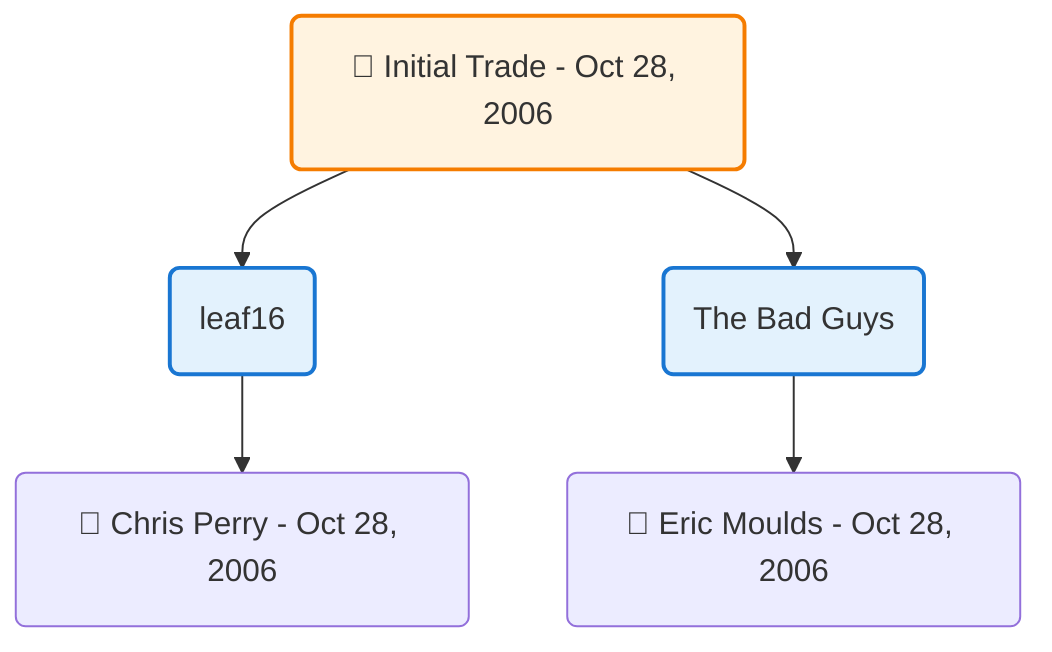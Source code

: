 flowchart TD

    TRADE_MAIN("🔄 Initial Trade - Oct 28, 2006")
    TEAM_1("leaf16")
    TEAM_2("The Bad Guys")
    NODE_0c2243f5-ebf2-4bd7-b64c-ad6b8ceb04a5("🔄 Chris Perry - Oct 28, 2006")
    NODE_3867250a-c936-4912-bd3c-c4b1be2ff03c("🔄 Eric Moulds - Oct 28, 2006")

    TRADE_MAIN --> TEAM_1
    TRADE_MAIN --> TEAM_2
    TEAM_1 --> NODE_0c2243f5-ebf2-4bd7-b64c-ad6b8ceb04a5
    TEAM_2 --> NODE_3867250a-c936-4912-bd3c-c4b1be2ff03c

    %% Node styling
    classDef teamNode fill:#e3f2fd,stroke:#1976d2,stroke-width:2px
    classDef tradeNode fill:#fff3e0,stroke:#f57c00,stroke-width:2px
    classDef playerNode fill:#f3e5f5,stroke:#7b1fa2,stroke-width:1px
    classDef nonRootPlayerNode fill:#f5f5f5,stroke:#757575,stroke-width:1px
    classDef endNode fill:#ffebee,stroke:#c62828,stroke-width:2px
    classDef waiverNode fill:#e8f5e8,stroke:#388e3c,stroke-width:2px
    classDef championshipNode fill:#fff9c4,stroke:#f57f17,stroke-width:3px

    class TEAM_1,TEAM_2 teamNode
    class TRADE_MAIN tradeNode